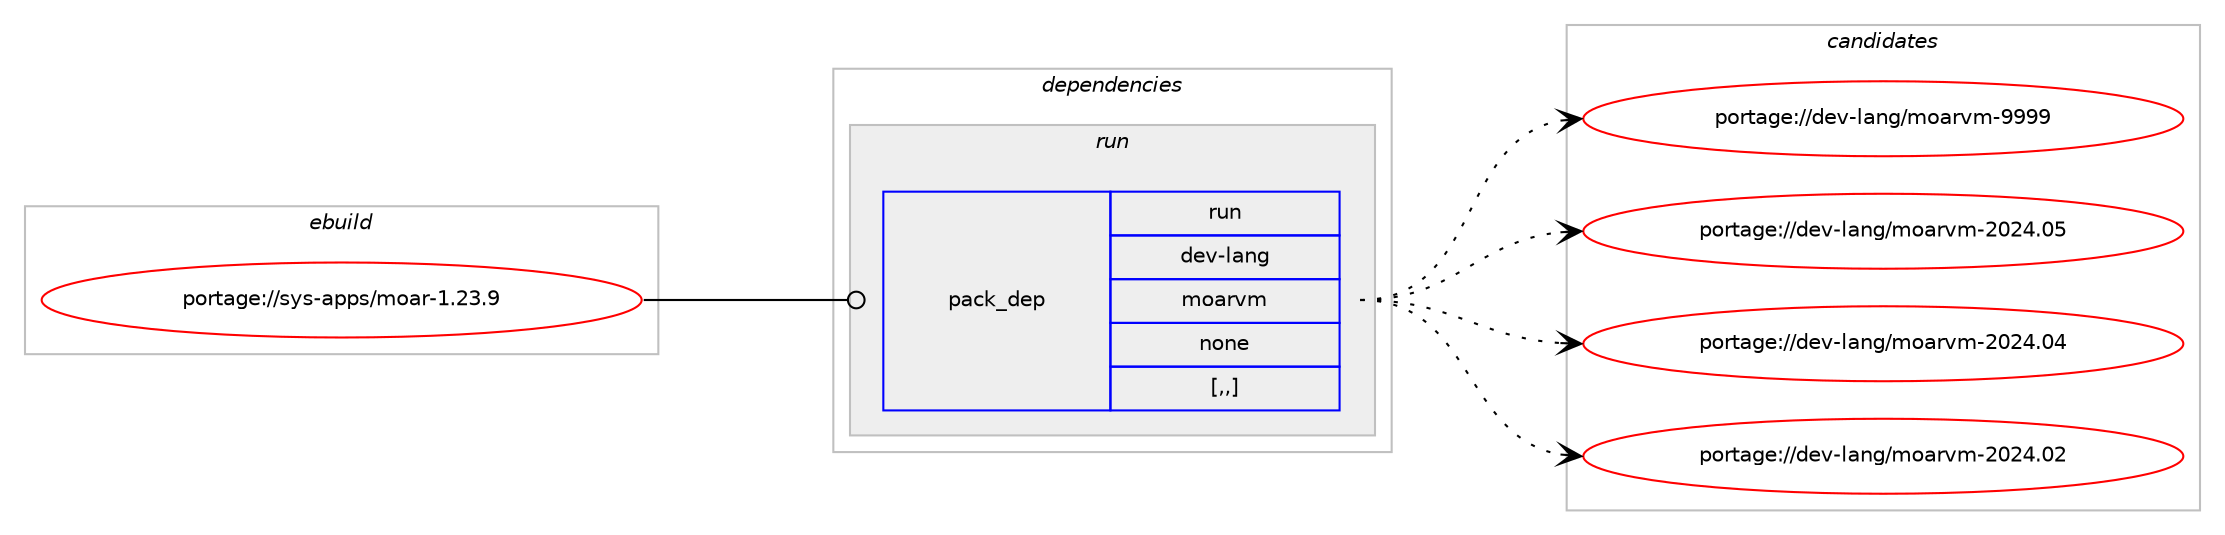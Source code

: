 digraph prolog {

# *************
# Graph options
# *************

newrank=true;
concentrate=true;
compound=true;
graph [rankdir=LR,fontname=Helvetica,fontsize=10,ranksep=1.5];#, ranksep=2.5, nodesep=0.2];
edge  [arrowhead=vee];
node  [fontname=Helvetica,fontsize=10];

# **********
# The ebuild
# **********

subgraph cluster_leftcol {
color=gray;
label=<<i>ebuild</i>>;
id [label="portage://sys-apps/moar-1.23.9", color=red, width=4, href="../sys-apps/moar-1.23.9.svg"];
}

# ****************
# The dependencies
# ****************

subgraph cluster_midcol {
color=gray;
label=<<i>dependencies</i>>;
subgraph cluster_compile {
fillcolor="#eeeeee";
style=filled;
label=<<i>compile</i>>;
}
subgraph cluster_compileandrun {
fillcolor="#eeeeee";
style=filled;
label=<<i>compile and run</i>>;
}
subgraph cluster_run {
fillcolor="#eeeeee";
style=filled;
label=<<i>run</i>>;
subgraph pack307331 {
dependency421752 [label=<<TABLE BORDER="0" CELLBORDER="1" CELLSPACING="0" CELLPADDING="4" WIDTH="220"><TR><TD ROWSPAN="6" CELLPADDING="30">pack_dep</TD></TR><TR><TD WIDTH="110">run</TD></TR><TR><TD>dev-lang</TD></TR><TR><TD>moarvm</TD></TR><TR><TD>none</TD></TR><TR><TD>[,,]</TD></TR></TABLE>>, shape=none, color=blue];
}
id:e -> dependency421752:w [weight=20,style="solid",arrowhead="odot"];
}
}

# **************
# The candidates
# **************

subgraph cluster_choices {
rank=same;
color=gray;
label=<<i>candidates</i>>;

subgraph choice307331 {
color=black;
nodesep=1;
choice100101118451089711010347109111971141181094557575757 [label="portage://dev-lang/moarvm-9999", color=red, width=4,href="../dev-lang/moarvm-9999.svg"];
choice100101118451089711010347109111971141181094550485052464853 [label="portage://dev-lang/moarvm-2024.05", color=red, width=4,href="../dev-lang/moarvm-2024.05.svg"];
choice100101118451089711010347109111971141181094550485052464852 [label="portage://dev-lang/moarvm-2024.04", color=red, width=4,href="../dev-lang/moarvm-2024.04.svg"];
choice100101118451089711010347109111971141181094550485052464850 [label="portage://dev-lang/moarvm-2024.02", color=red, width=4,href="../dev-lang/moarvm-2024.02.svg"];
dependency421752:e -> choice100101118451089711010347109111971141181094557575757:w [style=dotted,weight="100"];
dependency421752:e -> choice100101118451089711010347109111971141181094550485052464853:w [style=dotted,weight="100"];
dependency421752:e -> choice100101118451089711010347109111971141181094550485052464852:w [style=dotted,weight="100"];
dependency421752:e -> choice100101118451089711010347109111971141181094550485052464850:w [style=dotted,weight="100"];
}
}

}

